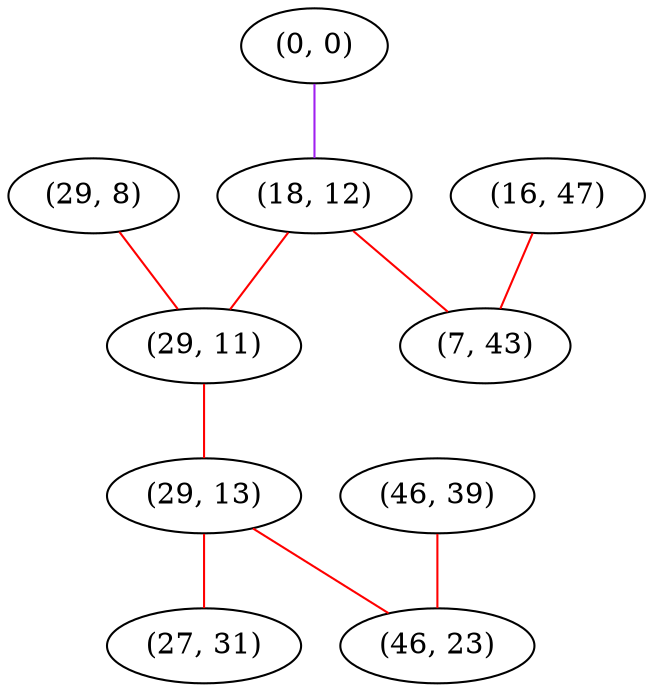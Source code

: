 graph "" {
"(0, 0)";
"(18, 12)";
"(29, 8)";
"(46, 39)";
"(29, 11)";
"(29, 13)";
"(16, 47)";
"(27, 31)";
"(7, 43)";
"(46, 23)";
"(0, 0)" -- "(18, 12)"  [color=purple, key=0, weight=4];
"(18, 12)" -- "(7, 43)"  [color=red, key=0, weight=1];
"(18, 12)" -- "(29, 11)"  [color=red, key=0, weight=1];
"(29, 8)" -- "(29, 11)"  [color=red, key=0, weight=1];
"(46, 39)" -- "(46, 23)"  [color=red, key=0, weight=1];
"(29, 11)" -- "(29, 13)"  [color=red, key=0, weight=1];
"(29, 13)" -- "(27, 31)"  [color=red, key=0, weight=1];
"(29, 13)" -- "(46, 23)"  [color=red, key=0, weight=1];
"(16, 47)" -- "(7, 43)"  [color=red, key=0, weight=1];
}
